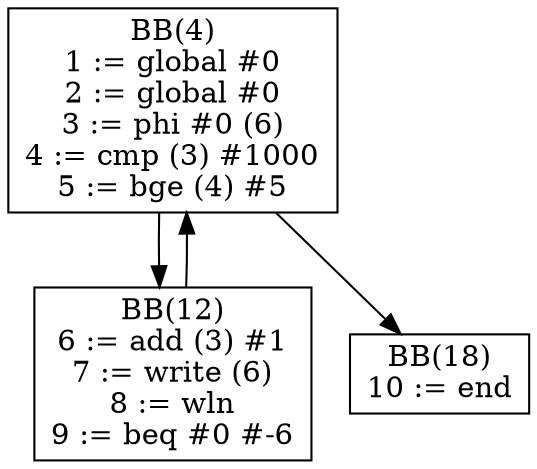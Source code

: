 digraph cfg {
BB4[shape = box, label = "BB(4)\n" + "1 := global #0\n" + "2 := global #0\n" + "3 := phi #0 (6)\n" + "4 := cmp (3) #1000\n" + "5 := bge (4) #5\n"];
BB12[shape = box, label = "BB(12)\n" + "6 := add (3) #1\n" + "7 := write (6)\n" + "8 := wln\n" + "9 := beq #0 #-6\n"];
BB18[shape = box, label = "BB(18)\n" + "10 := end\n"];
BB4 -> BB12;
BB4 -> BB18;
BB12 -> BB4;
}
